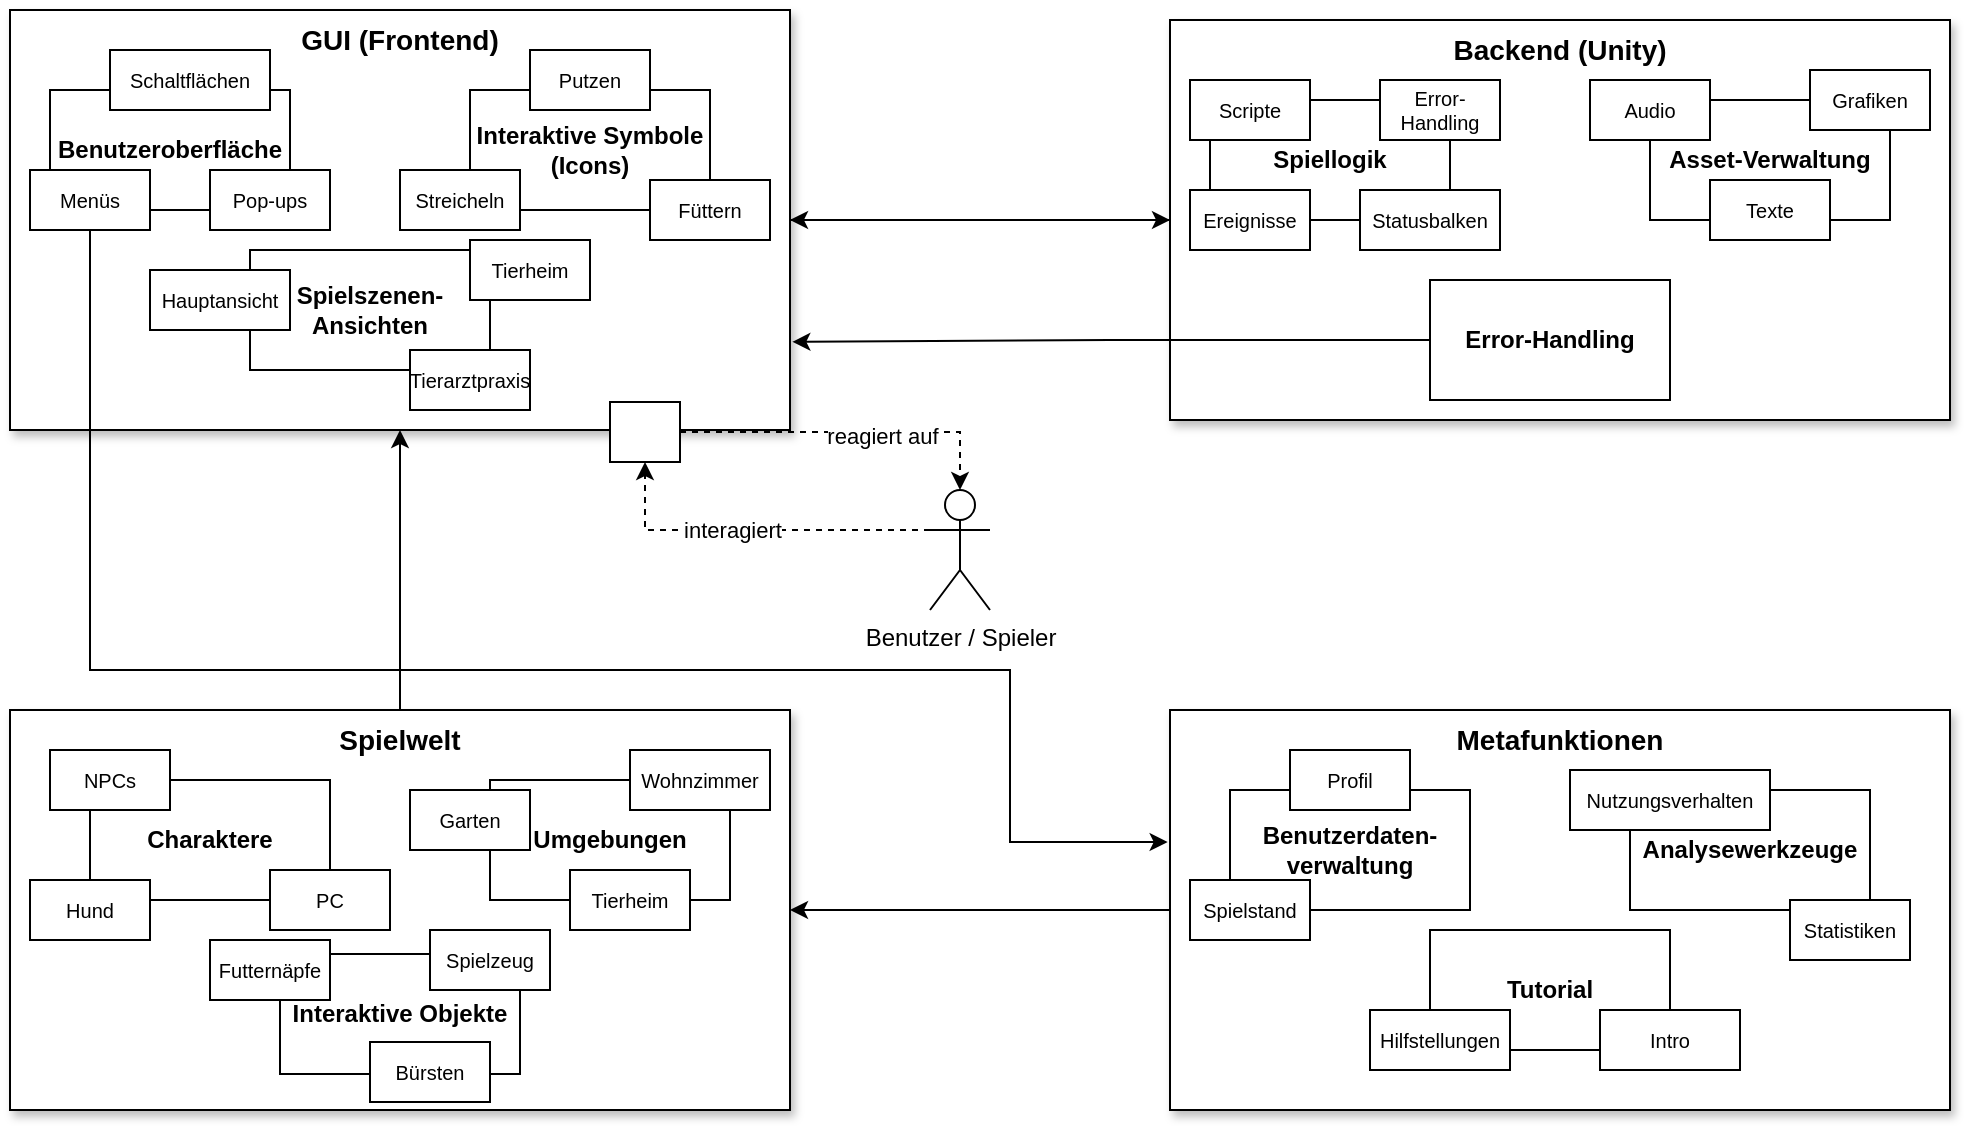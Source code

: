 <mxfile version="24.3.1" type="device">
  <diagram name="Page-1" id="5f0bae14-7c28-e335-631c-24af17079c00">
    <mxGraphModel dx="1434" dy="754" grid="1" gridSize="10" guides="1" tooltips="1" connect="1" arrows="1" fold="1" page="1" pageScale="1" pageWidth="1100" pageHeight="850" background="none" math="0" shadow="0">
      <root>
        <mxCell id="0" />
        <mxCell id="1" parent="0" />
        <mxCell id="nIUKmWfN1bceQp8VnUci-86" style="edgeStyle=orthogonalEdgeStyle;rounded=0;orthogonalLoop=1;jettySize=auto;html=1;entryX=0;entryY=0.5;entryDx=0;entryDy=0;" edge="1" parent="1" source="nIUKmWfN1bceQp8VnUci-20" target="nIUKmWfN1bceQp8VnUci-23">
          <mxGeometry relative="1" as="geometry" />
        </mxCell>
        <mxCell id="nIUKmWfN1bceQp8VnUci-20" value="GUI (Frontend)" style="whiteSpace=wrap;html=1;shadow=1;align=center;verticalAlign=top;fontStyle=1;fontSize=14;" vertex="1" parent="1">
          <mxGeometry x="40" y="40" width="390" height="210" as="geometry" />
        </mxCell>
        <mxCell id="nIUKmWfN1bceQp8VnUci-84" style="edgeStyle=orthogonalEdgeStyle;rounded=0;orthogonalLoop=1;jettySize=auto;html=1;entryX=1;entryY=0.5;entryDx=0;entryDy=0;" edge="1" parent="1" source="nIUKmWfN1bceQp8VnUci-21" target="nIUKmWfN1bceQp8VnUci-22">
          <mxGeometry relative="1" as="geometry" />
        </mxCell>
        <mxCell id="nIUKmWfN1bceQp8VnUci-21" value="Metafunktionen" style="whiteSpace=wrap;html=1;shadow=1;align=center;verticalAlign=top;fontStyle=1;fontSize=14;" vertex="1" parent="1">
          <mxGeometry x="620" y="390" width="390" height="200" as="geometry" />
        </mxCell>
        <mxCell id="nIUKmWfN1bceQp8VnUci-81" style="edgeStyle=orthogonalEdgeStyle;rounded=0;orthogonalLoop=1;jettySize=auto;html=1;entryX=0.5;entryY=1;entryDx=0;entryDy=0;" edge="1" parent="1" source="nIUKmWfN1bceQp8VnUci-22" target="nIUKmWfN1bceQp8VnUci-20">
          <mxGeometry relative="1" as="geometry" />
        </mxCell>
        <mxCell id="nIUKmWfN1bceQp8VnUci-22" value="Spielwelt" style="whiteSpace=wrap;html=1;shadow=1;align=center;verticalAlign=top;fontStyle=1;fontSize=14;" vertex="1" parent="1">
          <mxGeometry x="40" y="390" width="390" height="200" as="geometry" />
        </mxCell>
        <mxCell id="nIUKmWfN1bceQp8VnUci-85" style="edgeStyle=orthogonalEdgeStyle;rounded=0;orthogonalLoop=1;jettySize=auto;html=1;" edge="1" parent="1" source="nIUKmWfN1bceQp8VnUci-23" target="nIUKmWfN1bceQp8VnUci-20">
          <mxGeometry relative="1" as="geometry" />
        </mxCell>
        <mxCell id="nIUKmWfN1bceQp8VnUci-23" value="Backend (Unity)" style="whiteSpace=wrap;html=1;shadow=1;align=center;verticalAlign=top;fontStyle=1;fontSize=14;" vertex="1" parent="1">
          <mxGeometry x="620" y="45" width="390" height="200" as="geometry" />
        </mxCell>
        <mxCell id="nIUKmWfN1bceQp8VnUci-38" style="edgeStyle=orthogonalEdgeStyle;rounded=0;orthogonalLoop=1;jettySize=auto;html=1;exitX=0;exitY=0.333;exitDx=0;exitDy=0;exitPerimeter=0;entryX=0.5;entryY=1;entryDx=0;entryDy=0;dashed=1;" edge="1" parent="1" source="nIUKmWfN1bceQp8VnUci-24" target="nIUKmWfN1bceQp8VnUci-37">
          <mxGeometry relative="1" as="geometry" />
        </mxCell>
        <mxCell id="nIUKmWfN1bceQp8VnUci-39" value="interagiert" style="edgeLabel;html=1;align=center;verticalAlign=middle;resizable=0;points=[];" vertex="1" connectable="0" parent="nIUKmWfN1bceQp8VnUci-38">
          <mxGeometry x="0.12" relative="1" as="geometry">
            <mxPoint as="offset" />
          </mxGeometry>
        </mxCell>
        <mxCell id="nIUKmWfN1bceQp8VnUci-24" value="Benutzer / Spieler" style="shape=umlActor;verticalLabelPosition=bottom;verticalAlign=top;html=1;outlineConnect=0;" vertex="1" parent="1">
          <mxGeometry x="500" y="280" width="30" height="60" as="geometry" />
        </mxCell>
        <mxCell id="nIUKmWfN1bceQp8VnUci-25" value="&lt;strong style=&quot;font-size: 12px;&quot;&gt;Benutzeroberfläche&lt;/strong&gt;" style="rounded=0;whiteSpace=wrap;html=1;fontStyle=0;fontSize=12;" vertex="1" parent="1">
          <mxGeometry x="60" y="80" width="120" height="60" as="geometry" />
        </mxCell>
        <mxCell id="nIUKmWfN1bceQp8VnUci-26" value="&lt;strong&gt;Interaktive Symbole (Icons)&lt;br&gt;&lt;/strong&gt;" style="rounded=0;whiteSpace=wrap;html=1;fontStyle=0;fontSize=12;" vertex="1" parent="1">
          <mxGeometry x="270" y="80" width="120" height="60" as="geometry" />
        </mxCell>
        <mxCell id="nIUKmWfN1bceQp8VnUci-27" value="&lt;strong&gt;Spielszenen-Ansichten&lt;/strong&gt;" style="rounded=0;whiteSpace=wrap;html=1;fontStyle=0;fontSize=12;" vertex="1" parent="1">
          <mxGeometry x="160" y="160" width="120" height="60" as="geometry" />
        </mxCell>
        <mxCell id="nIUKmWfN1bceQp8VnUci-28" value="&lt;strong&gt;Charaktere&lt;/strong&gt;" style="rounded=0;whiteSpace=wrap;html=1;fontStyle=0;fontSize=12;" vertex="1" parent="1">
          <mxGeometry x="80" y="425" width="120" height="60" as="geometry" />
        </mxCell>
        <mxCell id="nIUKmWfN1bceQp8VnUci-29" value="&lt;strong&gt;Umgebungen&lt;/strong&gt;" style="rounded=0;whiteSpace=wrap;html=1;fontStyle=0;fontSize=12;" vertex="1" parent="1">
          <mxGeometry x="280" y="425" width="120" height="60" as="geometry" />
        </mxCell>
        <mxCell id="nIUKmWfN1bceQp8VnUci-30" value="&lt;strong&gt;Interaktive Objekte&lt;/strong&gt;" style="rounded=0;whiteSpace=wrap;html=1;fontStyle=0;fontSize=12;" vertex="1" parent="1">
          <mxGeometry x="175" y="512" width="120" height="60" as="geometry" />
        </mxCell>
        <mxCell id="nIUKmWfN1bceQp8VnUci-31" value="&lt;strong&gt;Benutzerdaten-verwaltung&lt;/strong&gt;" style="rounded=0;whiteSpace=wrap;html=1;fontStyle=0;fontSize=12;" vertex="1" parent="1">
          <mxGeometry x="650" y="430" width="120" height="60" as="geometry" />
        </mxCell>
        <mxCell id="nIUKmWfN1bceQp8VnUci-32" value="&lt;strong&gt;Analysewerkzeuge&lt;/strong&gt;" style="rounded=0;whiteSpace=wrap;html=1;fontStyle=0;fontSize=12;" vertex="1" parent="1">
          <mxGeometry x="850" y="430" width="120" height="60" as="geometry" />
        </mxCell>
        <mxCell id="nIUKmWfN1bceQp8VnUci-33" value="&lt;strong&gt;Tutorial&lt;/strong&gt;" style="rounded=0;whiteSpace=wrap;html=1;fontStyle=0;fontSize=12;" vertex="1" parent="1">
          <mxGeometry x="750" y="500" width="120" height="60" as="geometry" />
        </mxCell>
        <mxCell id="nIUKmWfN1bceQp8VnUci-34" value="&lt;strong&gt;Spiellogik&lt;/strong&gt;" style="rounded=0;whiteSpace=wrap;html=1;fontStyle=0;fontSize=12;" vertex="1" parent="1">
          <mxGeometry x="640" y="85" width="120" height="60" as="geometry" />
        </mxCell>
        <mxCell id="nIUKmWfN1bceQp8VnUci-35" value="&lt;strong&gt;Asset-Verwaltung&lt;/strong&gt;" style="rounded=0;whiteSpace=wrap;html=1;fontStyle=0;fontSize=12;" vertex="1" parent="1">
          <mxGeometry x="860" y="85" width="120" height="60" as="geometry" />
        </mxCell>
        <mxCell id="nIUKmWfN1bceQp8VnUci-36" value="Error-Handling" style="rounded=0;whiteSpace=wrap;html=1;fontStyle=1;fontSize=12;" vertex="1" parent="1">
          <mxGeometry x="750" y="175" width="120" height="60" as="geometry" />
        </mxCell>
        <mxCell id="nIUKmWfN1bceQp8VnUci-88" style="edgeStyle=orthogonalEdgeStyle;rounded=0;orthogonalLoop=1;jettySize=auto;html=1;dashed=1;" edge="1" parent="1" source="nIUKmWfN1bceQp8VnUci-37" target="nIUKmWfN1bceQp8VnUci-24">
          <mxGeometry relative="1" as="geometry" />
        </mxCell>
        <mxCell id="nIUKmWfN1bceQp8VnUci-89" value="reagiert auf" style="edgeLabel;html=1;align=center;verticalAlign=middle;resizable=0;points=[];" vertex="1" connectable="0" parent="nIUKmWfN1bceQp8VnUci-88">
          <mxGeometry x="0.195" y="-2" relative="1" as="geometry">
            <mxPoint as="offset" />
          </mxGeometry>
        </mxCell>
        <mxCell id="nIUKmWfN1bceQp8VnUci-37" value="" style="rounded=0;whiteSpace=wrap;html=1;" vertex="1" parent="1">
          <mxGeometry x="340" y="236" width="35" height="30" as="geometry" />
        </mxCell>
        <mxCell id="nIUKmWfN1bceQp8VnUci-41" value="Menüs" style="rounded=0;whiteSpace=wrap;html=1;fontSize=10;" vertex="1" parent="1">
          <mxGeometry x="50" y="120" width="60" height="30" as="geometry" />
        </mxCell>
        <mxCell id="nIUKmWfN1bceQp8VnUci-42" value="Füttern" style="rounded=0;whiteSpace=wrap;html=1;fontSize=10;" vertex="1" parent="1">
          <mxGeometry x="360" y="125" width="60" height="30" as="geometry" />
        </mxCell>
        <mxCell id="nIUKmWfN1bceQp8VnUci-43" value="Schaltflächen" style="rounded=0;whiteSpace=wrap;html=1;fontSize=10;" vertex="1" parent="1">
          <mxGeometry x="90" y="60" width="80" height="30" as="geometry" />
        </mxCell>
        <mxCell id="nIUKmWfN1bceQp8VnUci-46" value="Pop-ups" style="rounded=0;whiteSpace=wrap;html=1;fontSize=10;" vertex="1" parent="1">
          <mxGeometry x="140" y="120" width="60" height="30" as="geometry" />
        </mxCell>
        <mxCell id="nIUKmWfN1bceQp8VnUci-48" value="Streicheln" style="rounded=0;whiteSpace=wrap;html=1;fontSize=10;" vertex="1" parent="1">
          <mxGeometry x="235" y="120" width="60" height="30" as="geometry" />
        </mxCell>
        <mxCell id="nIUKmWfN1bceQp8VnUci-49" value="Putzen" style="rounded=0;whiteSpace=wrap;html=1;fontSize=10;" vertex="1" parent="1">
          <mxGeometry x="300" y="60" width="60" height="30" as="geometry" />
        </mxCell>
        <mxCell id="nIUKmWfN1bceQp8VnUci-51" value="Hauptansicht" style="rounded=0;whiteSpace=wrap;html=1;fontSize=10;" vertex="1" parent="1">
          <mxGeometry x="110" y="170" width="70" height="30" as="geometry" />
        </mxCell>
        <mxCell id="nIUKmWfN1bceQp8VnUci-53" value="Tierheim" style="rounded=0;whiteSpace=wrap;html=1;fontSize=10;" vertex="1" parent="1">
          <mxGeometry x="270" y="155" width="60" height="30" as="geometry" />
        </mxCell>
        <mxCell id="nIUKmWfN1bceQp8VnUci-54" value="Tierarztpraxis" style="rounded=0;whiteSpace=wrap;html=1;fontSize=10;" vertex="1" parent="1">
          <mxGeometry x="240" y="210" width="60" height="30" as="geometry" />
        </mxCell>
        <mxCell id="nIUKmWfN1bceQp8VnUci-55" value="Spielstand" style="rounded=0;whiteSpace=wrap;html=1;fontSize=10;" vertex="1" parent="1">
          <mxGeometry x="630" y="475" width="60" height="30" as="geometry" />
        </mxCell>
        <mxCell id="nIUKmWfN1bceQp8VnUci-56" value="Profil" style="rounded=0;whiteSpace=wrap;html=1;fontSize=10;" vertex="1" parent="1">
          <mxGeometry x="680" y="410" width="60" height="30" as="geometry" />
        </mxCell>
        <mxCell id="nIUKmWfN1bceQp8VnUci-58" value="Nutzungsverhalten" style="rounded=0;whiteSpace=wrap;html=1;fontSize=10;" vertex="1" parent="1">
          <mxGeometry x="820" y="420" width="100" height="30" as="geometry" />
        </mxCell>
        <mxCell id="nIUKmWfN1bceQp8VnUci-59" value="Statistiken" style="rounded=0;whiteSpace=wrap;html=1;fontSize=10;" vertex="1" parent="1">
          <mxGeometry x="930" y="485" width="60" height="30" as="geometry" />
        </mxCell>
        <mxCell id="nIUKmWfN1bceQp8VnUci-60" value="Hilfstellungen" style="rounded=0;whiteSpace=wrap;html=1;fontSize=10;" vertex="1" parent="1">
          <mxGeometry x="720" y="540" width="70" height="30" as="geometry" />
        </mxCell>
        <mxCell id="nIUKmWfN1bceQp8VnUci-61" value="Intro" style="rounded=0;whiteSpace=wrap;html=1;fontSize=10;" vertex="1" parent="1">
          <mxGeometry x="835" y="540" width="70" height="30" as="geometry" />
        </mxCell>
        <mxCell id="nIUKmWfN1bceQp8VnUci-62" value="NPCs" style="rounded=0;whiteSpace=wrap;html=1;fontSize=10;" vertex="1" parent="1">
          <mxGeometry x="60" y="410" width="60" height="30" as="geometry" />
        </mxCell>
        <mxCell id="nIUKmWfN1bceQp8VnUci-63" value="Hund" style="rounded=0;whiteSpace=wrap;html=1;fontSize=10;" vertex="1" parent="1">
          <mxGeometry x="50" y="475" width="60" height="30" as="geometry" />
        </mxCell>
        <mxCell id="nIUKmWfN1bceQp8VnUci-64" value="PC" style="rounded=0;whiteSpace=wrap;html=1;fontSize=10;" vertex="1" parent="1">
          <mxGeometry x="170" y="470" width="60" height="30" as="geometry" />
        </mxCell>
        <mxCell id="nIUKmWfN1bceQp8VnUci-65" value="Wohnzimmer" style="rounded=0;whiteSpace=wrap;html=1;fontSize=10;" vertex="1" parent="1">
          <mxGeometry x="350" y="410" width="70" height="30" as="geometry" />
        </mxCell>
        <mxCell id="nIUKmWfN1bceQp8VnUci-66" value="Tierheim" style="rounded=0;whiteSpace=wrap;html=1;fontSize=10;" vertex="1" parent="1">
          <mxGeometry x="320" y="470" width="60" height="30" as="geometry" />
        </mxCell>
        <mxCell id="nIUKmWfN1bceQp8VnUci-67" value="Garten" style="rounded=0;whiteSpace=wrap;html=1;fontSize=10;" vertex="1" parent="1">
          <mxGeometry x="240" y="430" width="60" height="30" as="geometry" />
        </mxCell>
        <mxCell id="nIUKmWfN1bceQp8VnUci-68" value="Spielzeug" style="rounded=0;whiteSpace=wrap;html=1;fontSize=10;" vertex="1" parent="1">
          <mxGeometry x="250" y="500" width="60" height="30" as="geometry" />
        </mxCell>
        <mxCell id="nIUKmWfN1bceQp8VnUci-69" value="Bürsten" style="rounded=0;whiteSpace=wrap;html=1;fontSize=10;" vertex="1" parent="1">
          <mxGeometry x="220" y="556" width="60" height="30" as="geometry" />
        </mxCell>
        <mxCell id="nIUKmWfN1bceQp8VnUci-70" value="Futternäpfe" style="rounded=0;whiteSpace=wrap;html=1;fontSize=10;" vertex="1" parent="1">
          <mxGeometry x="140" y="505" width="60" height="30" as="geometry" />
        </mxCell>
        <mxCell id="nIUKmWfN1bceQp8VnUci-71" value="Scripte " style="rounded=0;whiteSpace=wrap;html=1;fontSize=10;" vertex="1" parent="1">
          <mxGeometry x="630" y="75" width="60" height="30" as="geometry" />
        </mxCell>
        <mxCell id="nIUKmWfN1bceQp8VnUci-72" value="Ereignisse" style="rounded=0;whiteSpace=wrap;html=1;fontSize=10;" vertex="1" parent="1">
          <mxGeometry x="630" y="130" width="60" height="30" as="geometry" />
        </mxCell>
        <mxCell id="nIUKmWfN1bceQp8VnUci-73" value="Audio" style="rounded=0;whiteSpace=wrap;html=1;fontSize=10;" vertex="1" parent="1">
          <mxGeometry x="830" y="75" width="60" height="30" as="geometry" />
        </mxCell>
        <mxCell id="nIUKmWfN1bceQp8VnUci-74" value="Texte" style="rounded=0;whiteSpace=wrap;html=1;fontSize=10;" vertex="1" parent="1">
          <mxGeometry x="890" y="125" width="60" height="30" as="geometry" />
        </mxCell>
        <mxCell id="nIUKmWfN1bceQp8VnUci-75" value="Grafiken" style="rounded=0;whiteSpace=wrap;html=1;fontSize=10;" vertex="1" parent="1">
          <mxGeometry x="940" y="70" width="60" height="30" as="geometry" />
        </mxCell>
        <mxCell id="nIUKmWfN1bceQp8VnUci-76" value="Statusbalken" style="rounded=0;whiteSpace=wrap;html=1;fontSize=10;" vertex="1" parent="1">
          <mxGeometry x="715" y="130" width="70" height="30" as="geometry" />
        </mxCell>
        <mxCell id="nIUKmWfN1bceQp8VnUci-80" value="Error-Handling" style="rounded=0;whiteSpace=wrap;html=1;fontSize=10;" vertex="1" parent="1">
          <mxGeometry x="725" y="75" width="60" height="30" as="geometry" />
        </mxCell>
        <mxCell id="nIUKmWfN1bceQp8VnUci-87" style="edgeStyle=orthogonalEdgeStyle;rounded=0;orthogonalLoop=1;jettySize=auto;html=1;entryX=1.003;entryY=0.79;entryDx=0;entryDy=0;entryPerimeter=0;" edge="1" parent="1" source="nIUKmWfN1bceQp8VnUci-36" target="nIUKmWfN1bceQp8VnUci-20">
          <mxGeometry relative="1" as="geometry" />
        </mxCell>
        <mxCell id="nIUKmWfN1bceQp8VnUci-90" style="edgeStyle=orthogonalEdgeStyle;rounded=0;orthogonalLoop=1;jettySize=auto;html=1;entryX=-0.003;entryY=0.33;entryDx=0;entryDy=0;entryPerimeter=0;" edge="1" parent="1" source="nIUKmWfN1bceQp8VnUci-41" target="nIUKmWfN1bceQp8VnUci-21">
          <mxGeometry relative="1" as="geometry">
            <Array as="points">
              <mxPoint x="80" y="370" />
              <mxPoint x="540" y="370" />
              <mxPoint x="540" y="456" />
            </Array>
          </mxGeometry>
        </mxCell>
      </root>
    </mxGraphModel>
  </diagram>
</mxfile>
